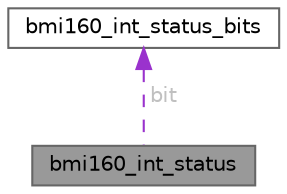 digraph "bmi160_int_status"
{
 // LATEX_PDF_SIZE
  bgcolor="transparent";
  edge [fontname=Helvetica,fontsize=10,labelfontname=Helvetica,labelfontsize=10];
  node [fontname=Helvetica,fontsize=10,shape=box,height=0.2,width=0.4];
  Node1 [id="Node000001",label="bmi160_int_status",height=0.2,width=0.4,color="gray40", fillcolor="grey60", style="filled", fontcolor="black",tooltip="bmi160 interrupt status structure"];
  Node2 -> Node1 [id="edge1_Node000001_Node000002",dir="back",color="darkorchid3",style="dashed",tooltip=" ",label=" bit",fontcolor="grey" ];
  Node2 [id="Node000002",label="bmi160_int_status_bits",height=0.2,width=0.4,color="gray40", fillcolor="white", style="filled",URL="$structbmi160__int__status__bits.html",tooltip="bmi160 interrupt status bits structure"];
}
